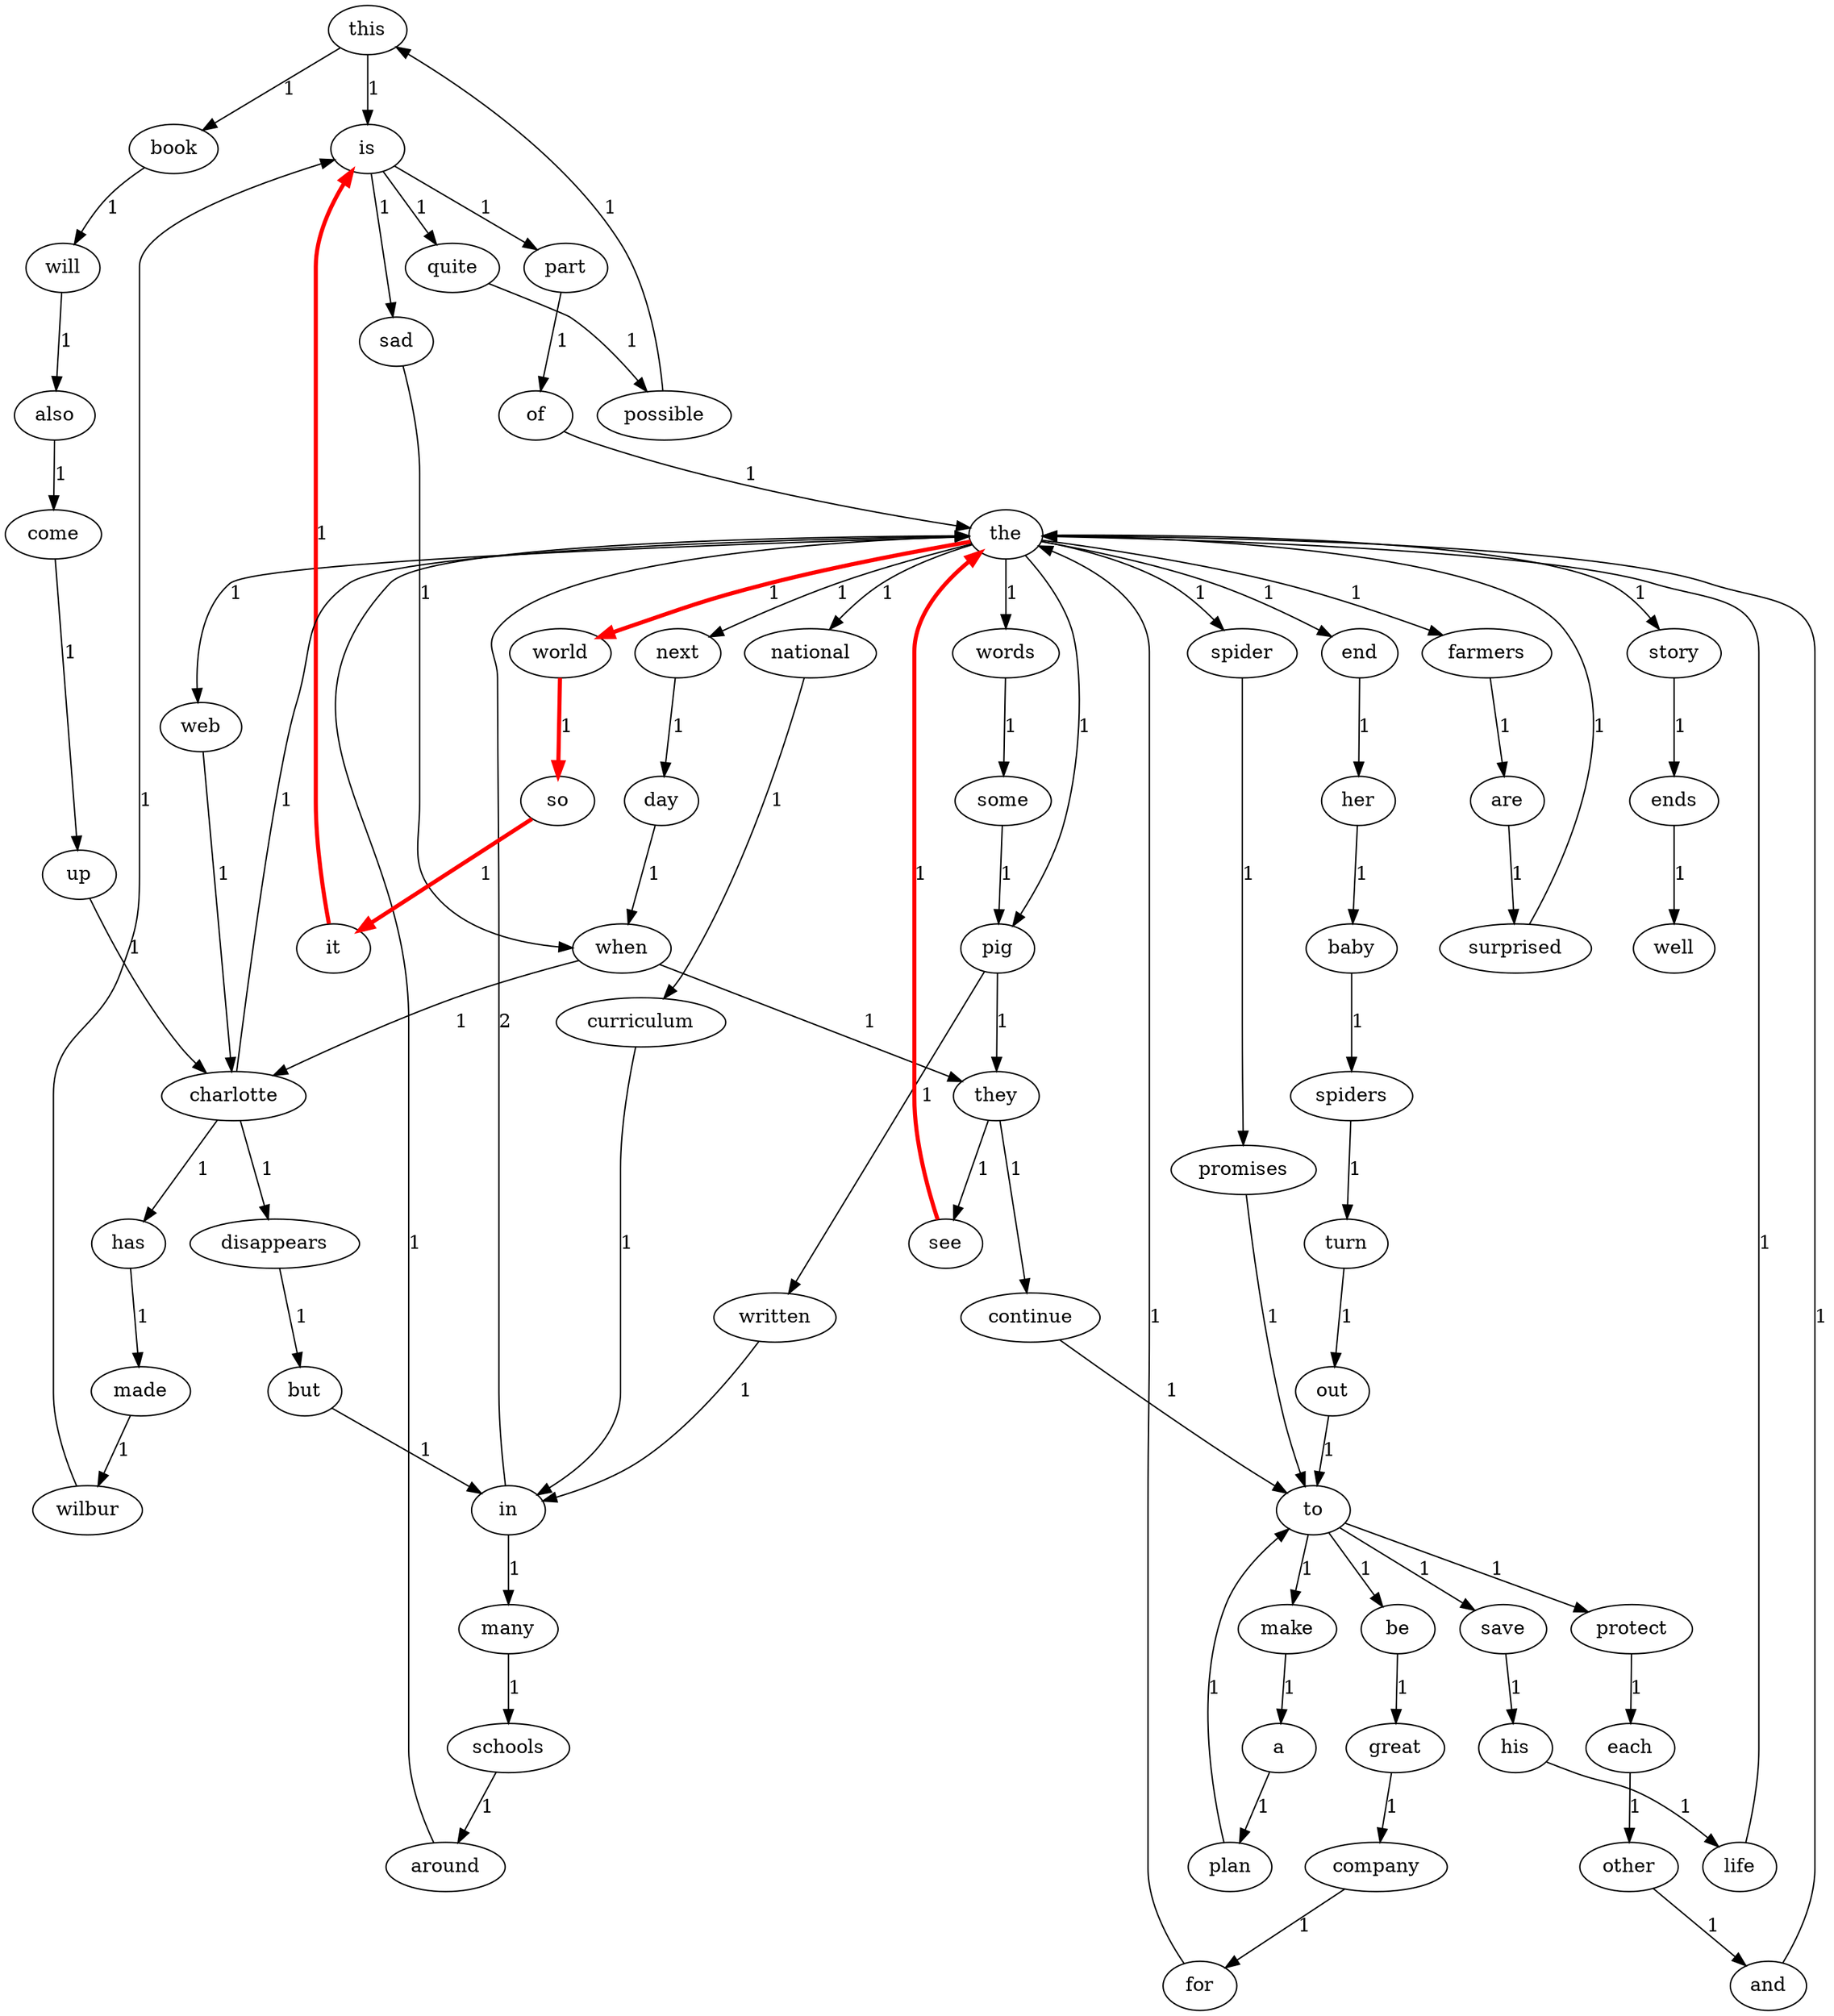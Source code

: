 digraph G {
this -> is [label="1"];
this -> book [label="1"];
is -> part [label="1"];
is -> quite [label="1"];
is -> sad [label="1"];
part -> of [label="1"];
of -> the [label="1"];
the -> national [label="1"];
the -> world [label="1", color="red", penwidth=3.0];
the -> spider [label="1"];
the -> farmers [label="1"];
the -> next [label="1"];
the -> words [label="1"];
the -> pig [label="1"];
the -> web [label="1"];
the -> end [label="1"];
the -> story [label="1"];
national -> curriculum [label="1"];
curriculum -> in [label="1"];
in -> the [label="2"];
in -> many [label="1"];
many -> schools [label="1"];
schools -> around [label="1"];
around -> the [label="1"];
world -> so [label="1", color="red", penwidth=3.0];
so -> it [label="1", color="red", penwidth=3.0];
it -> is [label="1", color="red", penwidth=3.0];
quite -> possible [label="1"];
possible -> this [label="1"];
book -> will [label="1"];
will -> also [label="1"];
also -> come [label="1"];
come -> up [label="1"];
up -> charlotte [label="1"];
charlotte -> the [label="1"];
charlotte -> has [label="1"];
charlotte -> disappears [label="1"];
spider -> promises [label="1"];
promises -> to [label="1"];
to -> make [label="1"];
to -> save [label="1"];
to -> be [label="1"];
to -> protect [label="1"];
make -> a [label="1"];
a -> plan [label="1"];
plan -> to [label="1"];
save -> his [label="1"];
his -> life [label="1"];
life -> the [label="1"];
farmers -> are [label="1"];
are -> surprised [label="1"];
surprised -> the [label="1"];
next -> day [label="1"];
day -> when [label="1"];
when -> charlotte [label="1"];
when -> they [label="1"];
they -> see [label="1"];
they -> continue [label="1"];
see -> the [label="1", color="red", penwidth=3.0];
words -> some [label="1"];
some -> pig [label="1"];
pig -> they [label="1"];
pig -> written [label="1"];
written -> in [label="1"];
web -> charlotte [label="1"];
has -> made [label="1"];
made -> wilbur [label="1"];
wilbur -> is [label="1"];
sad -> when [label="1"];
disappears -> but [label="1"];
but -> in [label="1"];
end -> her [label="1"];
her -> baby [label="1"];
baby -> spiders [label="1"];
spiders -> turn [label="1"];
turn -> out [label="1"];
out -> to [label="1"];
be -> great [label="1"];
great -> company [label="1"];
company -> for [label="1"];
for -> the [label="1"];
continue -> to [label="1"];
protect -> each [label="1"];
each -> other [label="1"];
other -> and [label="1"];
and -> the [label="1"];
story -> ends [label="1"];
ends -> well [label="1"];
}
